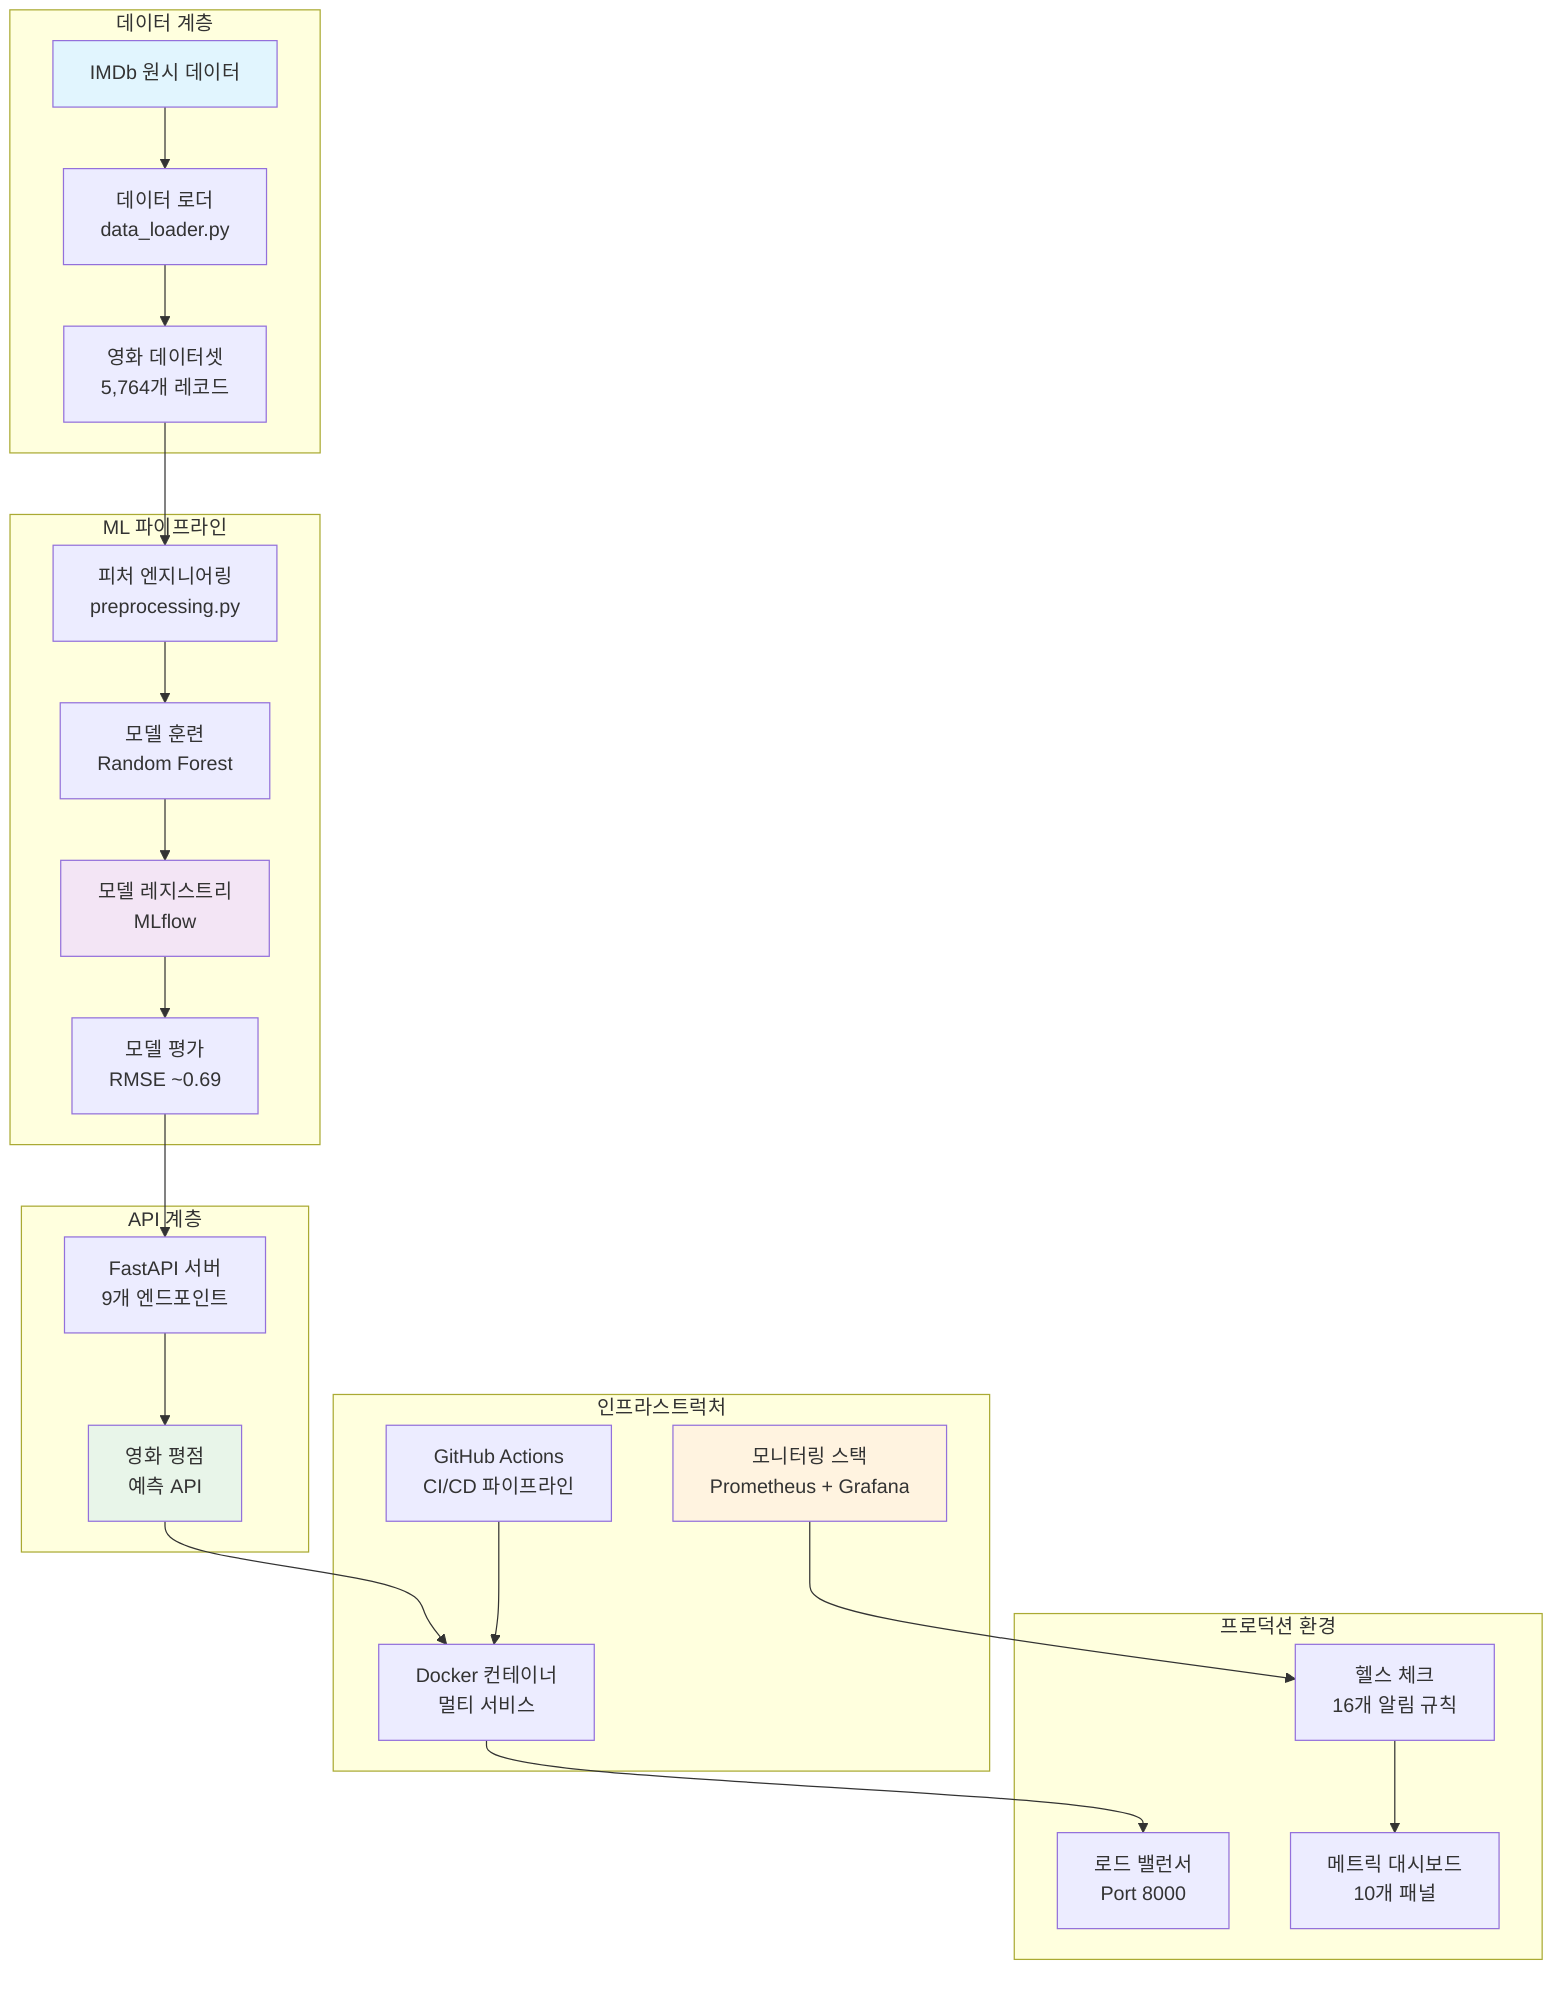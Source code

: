 graph TB
    subgraph "데이터 계층"
        A[IMDb 원시 데이터] --> B[데이터 로더<br/>data_loader.py]
        B --> C[영화 데이터셋<br/>5,764개 레코드]
    end
    
    subgraph "ML 파이프라인"
        C --> D[피처 엔지니어링<br/>preprocessing.py]
        D --> E[모델 훈련<br/>Random Forest]
        E --> F[모델 레지스트리<br/>MLflow]
        F --> G[모델 평가<br/>RMSE ~0.69]
    end
    
    subgraph "API 계층"
        G --> H[FastAPI 서버<br/>9개 엔드포인트]
        H --> I[영화 평점<br/>예측 API]
    end
    
    subgraph "인프라스트럭처"
        J[Docker 컨테이너<br/>멀티 서비스]
        K[GitHub Actions<br/>CI/CD 파이프라인]
        L[모니터링 스택<br/>Prometheus + Grafana]
    end
    
    subgraph "프로덕션 환경"
        M[로드 밸런서<br/>Port 8000]
        N[헬스 체크<br/>16개 알림 규칙]
        O[메트릭 대시보드<br/>10개 패널]
    end
    
    I --> J
    J --> M
    K --> J
    L --> N
    N --> O
    
    style A fill:#e1f5fe
    style F fill:#f3e5f5
    style I fill:#e8f5e9
    style L fill:#fff3e0